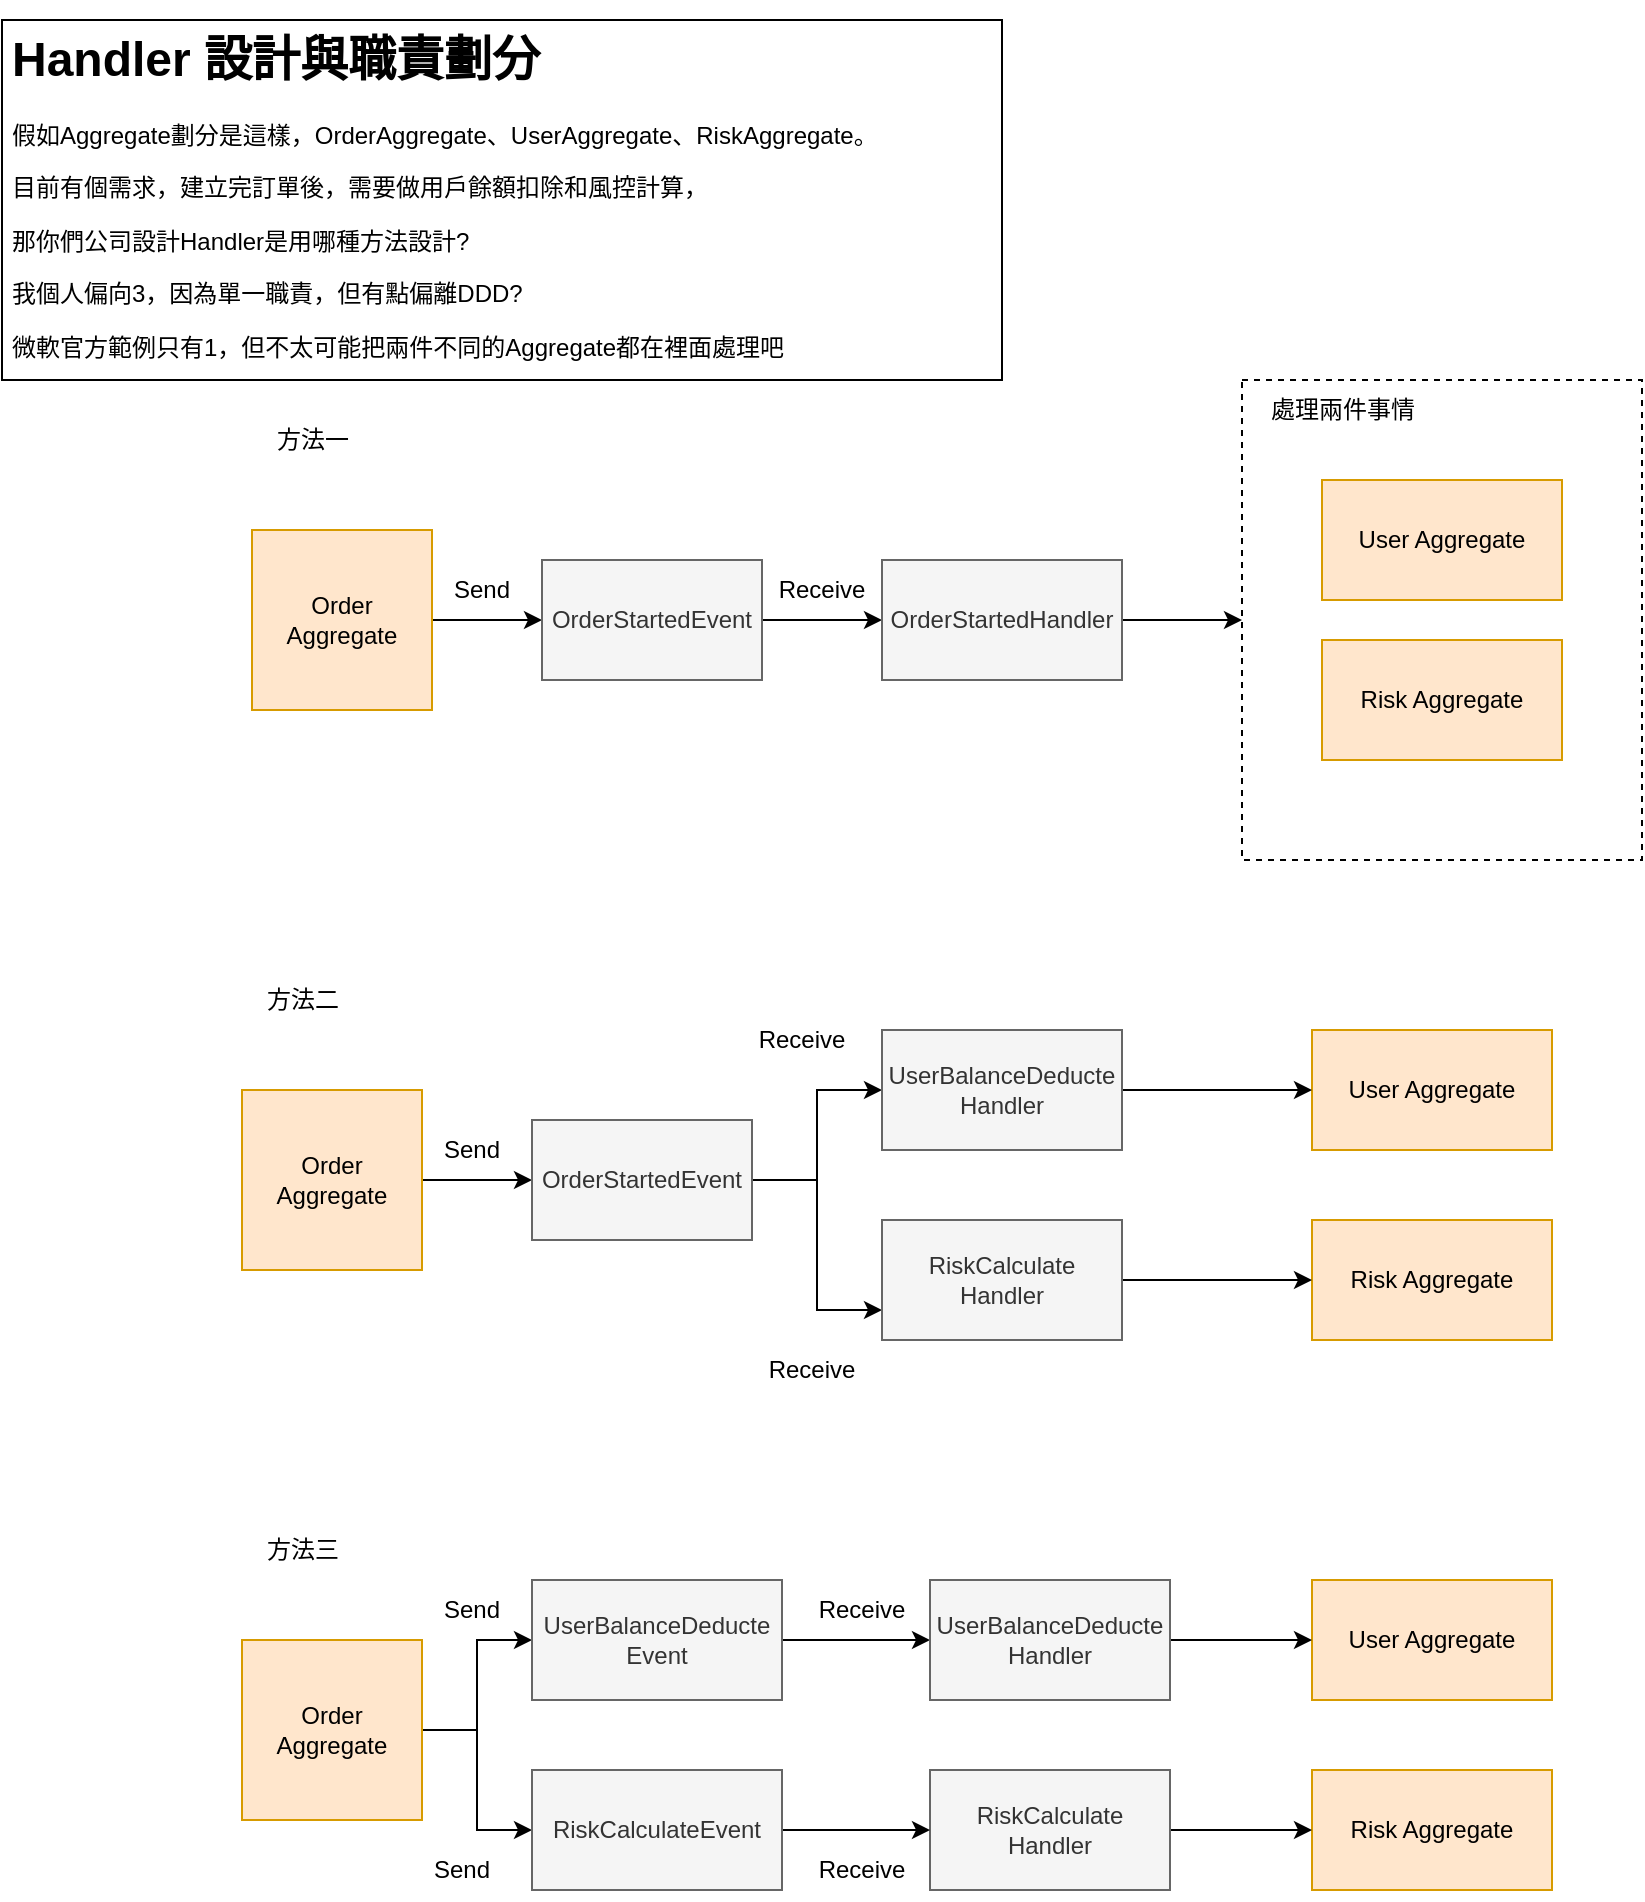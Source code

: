 <mxfile version="13.9.9" type="device"><diagram name="第 1 页" id="CKxSk9Hp3TsyOdNp74ES"><mxGraphModel dx="2489" dy="822" grid="1" gridSize="10" guides="1" tooltips="1" connect="1" arrows="1" fold="1" page="1" pageScale="1" pageWidth="827" pageHeight="1169" math="0" shadow="0"><root><mxCell id="0"/><mxCell id="1" parent="0"/><mxCell id="Y9l-qOnO6WNeUrKv0hrs-9" value="" style="rounded=0;whiteSpace=wrap;html=1;strokeColor=default;dashed=1;fillColor=none;" parent="1" vertex="1"><mxGeometry x="570" y="195" width="200" height="240" as="geometry"/></mxCell><mxCell id="Y9l-qOnO6WNeUrKv0hrs-7" value="" style="edgeStyle=orthogonalEdgeStyle;rounded=0;orthogonalLoop=1;jettySize=auto;html=1;" parent="1" source="Y9l-qOnO6WNeUrKv0hrs-1" target="Y9l-qOnO6WNeUrKv0hrs-3" edge="1"><mxGeometry relative="1" as="geometry"/></mxCell><mxCell id="Y9l-qOnO6WNeUrKv0hrs-1" value="Order&lt;br&gt;Aggregate" style="rounded=0;whiteSpace=wrap;html=1;fillColor=#ffe6cc;strokeColor=#d79b00;" parent="1" vertex="1"><mxGeometry x="75" y="270" width="90" height="90" as="geometry"/></mxCell><mxCell id="Y9l-qOnO6WNeUrKv0hrs-2" value="方法一" style="text;html=1;align=center;verticalAlign=middle;resizable=0;points=[];autosize=1;strokeColor=none;fillColor=none;" parent="1" vertex="1"><mxGeometry x="75" y="210" width="60" height="30" as="geometry"/></mxCell><mxCell id="Y9l-qOnO6WNeUrKv0hrs-8" value="" style="edgeStyle=orthogonalEdgeStyle;rounded=0;orthogonalLoop=1;jettySize=auto;html=1;" parent="1" source="Y9l-qOnO6WNeUrKv0hrs-3" target="Y9l-qOnO6WNeUrKv0hrs-4" edge="1"><mxGeometry relative="1" as="geometry"/></mxCell><mxCell id="Y9l-qOnO6WNeUrKv0hrs-3" value="OrderStartedEvent" style="rounded=0;whiteSpace=wrap;html=1;fillColor=#f5f5f5;fontColor=#333333;strokeColor=#666666;" parent="1" vertex="1"><mxGeometry x="220" y="285" width="110" height="60" as="geometry"/></mxCell><mxCell id="Y9l-qOnO6WNeUrKv0hrs-10" value="" style="edgeStyle=orthogonalEdgeStyle;rounded=0;orthogonalLoop=1;jettySize=auto;html=1;" parent="1" source="Y9l-qOnO6WNeUrKv0hrs-4" target="Y9l-qOnO6WNeUrKv0hrs-9" edge="1"><mxGeometry relative="1" as="geometry"/></mxCell><mxCell id="Y9l-qOnO6WNeUrKv0hrs-4" value="OrderStartedHandler" style="rounded=0;whiteSpace=wrap;html=1;fillColor=#f5f5f5;fontColor=#333333;strokeColor=#666666;" parent="1" vertex="1"><mxGeometry x="390" y="285" width="120" height="60" as="geometry"/></mxCell><mxCell id="Y9l-qOnO6WNeUrKv0hrs-5" value="User Aggregate" style="rounded=0;whiteSpace=wrap;html=1;fillColor=#ffe6cc;strokeColor=#d79b00;" parent="1" vertex="1"><mxGeometry x="610" y="245" width="120" height="60" as="geometry"/></mxCell><mxCell id="Y9l-qOnO6WNeUrKv0hrs-6" value="Risk Aggregate" style="rounded=0;whiteSpace=wrap;html=1;fillColor=#ffe6cc;strokeColor=#d79b00;" parent="1" vertex="1"><mxGeometry x="610" y="325" width="120" height="60" as="geometry"/></mxCell><mxCell id="Y9l-qOnO6WNeUrKv0hrs-11" value="處理兩件事情" style="text;html=1;align=center;verticalAlign=middle;resizable=0;points=[];autosize=1;strokeColor=none;fillColor=none;" parent="1" vertex="1"><mxGeometry x="570" y="195" width="100" height="30" as="geometry"/></mxCell><mxCell id="Y9l-qOnO6WNeUrKv0hrs-23" value="Send" style="text;html=1;strokeColor=none;fillColor=none;align=center;verticalAlign=middle;whiteSpace=wrap;rounded=0;" parent="1" vertex="1"><mxGeometry x="160" y="285" width="60" height="30" as="geometry"/></mxCell><mxCell id="Y9l-qOnO6WNeUrKv0hrs-24" value="Receive" style="text;html=1;strokeColor=none;fillColor=none;align=center;verticalAlign=middle;whiteSpace=wrap;rounded=0;" parent="1" vertex="1"><mxGeometry x="330" y="285" width="60" height="30" as="geometry"/></mxCell><mxCell id="Y9l-qOnO6WNeUrKv0hrs-26" value="" style="edgeStyle=orthogonalEdgeStyle;rounded=0;orthogonalLoop=1;jettySize=auto;html=1;" parent="1" source="Y9l-qOnO6WNeUrKv0hrs-27" target="Y9l-qOnO6WNeUrKv0hrs-30" edge="1"><mxGeometry relative="1" as="geometry"/></mxCell><mxCell id="Y9l-qOnO6WNeUrKv0hrs-27" value="Order&lt;br&gt;Aggregate" style="rounded=0;whiteSpace=wrap;html=1;fillColor=#ffe6cc;strokeColor=#d79b00;" parent="1" vertex="1"><mxGeometry x="70" y="550" width="90" height="90" as="geometry"/></mxCell><mxCell id="Y9l-qOnO6WNeUrKv0hrs-28" value="方法二" style="text;html=1;align=center;verticalAlign=middle;resizable=0;points=[];autosize=1;strokeColor=none;fillColor=none;" parent="1" vertex="1"><mxGeometry x="70" y="490" width="60" height="30" as="geometry"/></mxCell><mxCell id="Y9l-qOnO6WNeUrKv0hrs-43" style="edgeStyle=orthogonalEdgeStyle;rounded=0;orthogonalLoop=1;jettySize=auto;html=1;entryX=0;entryY=0.5;entryDx=0;entryDy=0;" parent="1" source="Y9l-qOnO6WNeUrKv0hrs-30" target="Y9l-qOnO6WNeUrKv0hrs-39" edge="1"><mxGeometry relative="1" as="geometry"/></mxCell><mxCell id="Y9l-qOnO6WNeUrKv0hrs-44" style="edgeStyle=orthogonalEdgeStyle;rounded=0;orthogonalLoop=1;jettySize=auto;html=1;entryX=0;entryY=0.75;entryDx=0;entryDy=0;" parent="1" source="Y9l-qOnO6WNeUrKv0hrs-30" target="Y9l-qOnO6WNeUrKv0hrs-40" edge="1"><mxGeometry relative="1" as="geometry"/></mxCell><mxCell id="Y9l-qOnO6WNeUrKv0hrs-30" value="OrderStartedEvent" style="rounded=0;whiteSpace=wrap;html=1;fillColor=#f5f5f5;fontColor=#333333;strokeColor=#666666;" parent="1" vertex="1"><mxGeometry x="215" y="565" width="110" height="60" as="geometry"/></mxCell><mxCell id="Y9l-qOnO6WNeUrKv0hrs-33" value="User Aggregate" style="rounded=0;whiteSpace=wrap;html=1;fillColor=#ffe6cc;strokeColor=#d79b00;" parent="1" vertex="1"><mxGeometry x="605" y="520" width="120" height="60" as="geometry"/></mxCell><mxCell id="Y9l-qOnO6WNeUrKv0hrs-34" value="Risk Aggregate" style="rounded=0;whiteSpace=wrap;html=1;fillColor=#ffe6cc;strokeColor=#d79b00;" parent="1" vertex="1"><mxGeometry x="605" y="615" width="120" height="60" as="geometry"/></mxCell><mxCell id="Y9l-qOnO6WNeUrKv0hrs-37" value="Send" style="text;html=1;strokeColor=none;fillColor=none;align=center;verticalAlign=middle;whiteSpace=wrap;rounded=0;" parent="1" vertex="1"><mxGeometry x="155" y="565" width="60" height="30" as="geometry"/></mxCell><mxCell id="Y9l-qOnO6WNeUrKv0hrs-41" value="" style="edgeStyle=orthogonalEdgeStyle;rounded=0;orthogonalLoop=1;jettySize=auto;html=1;" parent="1" source="Y9l-qOnO6WNeUrKv0hrs-39" target="Y9l-qOnO6WNeUrKv0hrs-33" edge="1"><mxGeometry relative="1" as="geometry"/></mxCell><mxCell id="Y9l-qOnO6WNeUrKv0hrs-39" value="UserBalanceDeducte&lt;br&gt;Handler" style="rounded=0;whiteSpace=wrap;html=1;fillColor=#f5f5f5;fontColor=#333333;strokeColor=#666666;" parent="1" vertex="1"><mxGeometry x="390" y="520" width="120" height="60" as="geometry"/></mxCell><mxCell id="Y9l-qOnO6WNeUrKv0hrs-42" value="" style="edgeStyle=orthogonalEdgeStyle;rounded=0;orthogonalLoop=1;jettySize=auto;html=1;" parent="1" source="Y9l-qOnO6WNeUrKv0hrs-40" target="Y9l-qOnO6WNeUrKv0hrs-34" edge="1"><mxGeometry relative="1" as="geometry"/></mxCell><mxCell id="Y9l-qOnO6WNeUrKv0hrs-40" value="RiskCalculate&lt;br&gt;Handler" style="rounded=0;whiteSpace=wrap;html=1;fillColor=#f5f5f5;fontColor=#333333;strokeColor=#666666;" parent="1" vertex="1"><mxGeometry x="390" y="615" width="120" height="60" as="geometry"/></mxCell><mxCell id="Y9l-qOnO6WNeUrKv0hrs-45" value="Receive" style="text;html=1;strokeColor=none;fillColor=none;align=center;verticalAlign=middle;whiteSpace=wrap;rounded=0;" parent="1" vertex="1"><mxGeometry x="320" y="510" width="60" height="30" as="geometry"/></mxCell><mxCell id="Y9l-qOnO6WNeUrKv0hrs-46" value="Receive" style="text;html=1;strokeColor=none;fillColor=none;align=center;verticalAlign=middle;whiteSpace=wrap;rounded=0;" parent="1" vertex="1"><mxGeometry x="325" y="675" width="60" height="30" as="geometry"/></mxCell><mxCell id="Y9l-qOnO6WNeUrKv0hrs-47" value="" style="edgeStyle=orthogonalEdgeStyle;rounded=0;orthogonalLoop=1;jettySize=auto;html=1;entryX=0;entryY=0.5;entryDx=0;entryDy=0;" parent="1" source="Y9l-qOnO6WNeUrKv0hrs-48" target="Y9l-qOnO6WNeUrKv0hrs-62" edge="1"><mxGeometry relative="1" as="geometry"/></mxCell><mxCell id="Y9l-qOnO6WNeUrKv0hrs-63" style="edgeStyle=orthogonalEdgeStyle;rounded=0;orthogonalLoop=1;jettySize=auto;html=1;entryX=0;entryY=0.5;entryDx=0;entryDy=0;" parent="1" source="Y9l-qOnO6WNeUrKv0hrs-48" target="Y9l-qOnO6WNeUrKv0hrs-52" edge="1"><mxGeometry relative="1" as="geometry"/></mxCell><mxCell id="Y9l-qOnO6WNeUrKv0hrs-48" value="Order&lt;br&gt;Aggregate" style="rounded=0;whiteSpace=wrap;html=1;fillColor=#ffe6cc;strokeColor=#d79b00;" parent="1" vertex="1"><mxGeometry x="70" y="825" width="90" height="90" as="geometry"/></mxCell><mxCell id="Y9l-qOnO6WNeUrKv0hrs-49" value="方法三" style="text;html=1;align=center;verticalAlign=middle;resizable=0;points=[];autosize=1;strokeColor=none;fillColor=none;" parent="1" vertex="1"><mxGeometry x="70" y="765" width="60" height="30" as="geometry"/></mxCell><mxCell id="Y9l-qOnO6WNeUrKv0hrs-65" value="" style="edgeStyle=orthogonalEdgeStyle;rounded=0;orthogonalLoop=1;jettySize=auto;html=1;" parent="1" source="Y9l-qOnO6WNeUrKv0hrs-52" target="Y9l-qOnO6WNeUrKv0hrs-57" edge="1"><mxGeometry relative="1" as="geometry"/></mxCell><mxCell id="Y9l-qOnO6WNeUrKv0hrs-52" value="UserBalanceDeducte&lt;br&gt;Event" style="rounded=0;whiteSpace=wrap;html=1;fillColor=#f5f5f5;fontColor=#333333;strokeColor=#666666;" parent="1" vertex="1"><mxGeometry x="215" y="795" width="125" height="60" as="geometry"/></mxCell><mxCell id="Y9l-qOnO6WNeUrKv0hrs-53" value="User Aggregate" style="rounded=0;whiteSpace=wrap;html=1;fillColor=#ffe6cc;strokeColor=#d79b00;" parent="1" vertex="1"><mxGeometry x="605" y="795" width="120" height="60" as="geometry"/></mxCell><mxCell id="Y9l-qOnO6WNeUrKv0hrs-54" value="Risk Aggregate" style="rounded=0;whiteSpace=wrap;html=1;fillColor=#ffe6cc;strokeColor=#d79b00;" parent="1" vertex="1"><mxGeometry x="605" y="890" width="120" height="60" as="geometry"/></mxCell><mxCell id="Y9l-qOnO6WNeUrKv0hrs-55" value="Send" style="text;html=1;strokeColor=none;fillColor=none;align=center;verticalAlign=middle;whiteSpace=wrap;rounded=0;" parent="1" vertex="1"><mxGeometry x="155" y="795" width="60" height="30" as="geometry"/></mxCell><mxCell id="Y9l-qOnO6WNeUrKv0hrs-56" value="" style="edgeStyle=orthogonalEdgeStyle;rounded=0;orthogonalLoop=1;jettySize=auto;html=1;" parent="1" source="Y9l-qOnO6WNeUrKv0hrs-57" target="Y9l-qOnO6WNeUrKv0hrs-53" edge="1"><mxGeometry relative="1" as="geometry"/></mxCell><mxCell id="Y9l-qOnO6WNeUrKv0hrs-57" value="UserBalanceDeducte&lt;br&gt;Handler" style="rounded=0;whiteSpace=wrap;html=1;fillColor=#f5f5f5;fontColor=#333333;strokeColor=#666666;" parent="1" vertex="1"><mxGeometry x="414" y="795" width="120" height="60" as="geometry"/></mxCell><mxCell id="Y9l-qOnO6WNeUrKv0hrs-58" value="" style="edgeStyle=orthogonalEdgeStyle;rounded=0;orthogonalLoop=1;jettySize=auto;html=1;" parent="1" source="Y9l-qOnO6WNeUrKv0hrs-59" target="Y9l-qOnO6WNeUrKv0hrs-54" edge="1"><mxGeometry relative="1" as="geometry"/></mxCell><mxCell id="Y9l-qOnO6WNeUrKv0hrs-59" value="RiskCalculate&lt;br&gt;Handler" style="rounded=0;whiteSpace=wrap;html=1;fillColor=#f5f5f5;fontColor=#333333;strokeColor=#666666;" parent="1" vertex="1"><mxGeometry x="414" y="890" width="120" height="60" as="geometry"/></mxCell><mxCell id="Y9l-qOnO6WNeUrKv0hrs-60" value="Receive" style="text;html=1;strokeColor=none;fillColor=none;align=center;verticalAlign=middle;whiteSpace=wrap;rounded=0;" parent="1" vertex="1"><mxGeometry x="350" y="795" width="60" height="30" as="geometry"/></mxCell><mxCell id="Y9l-qOnO6WNeUrKv0hrs-61" value="Receive" style="text;html=1;strokeColor=none;fillColor=none;align=center;verticalAlign=middle;whiteSpace=wrap;rounded=0;" parent="1" vertex="1"><mxGeometry x="350" y="925" width="60" height="30" as="geometry"/></mxCell><mxCell id="Y9l-qOnO6WNeUrKv0hrs-67" style="edgeStyle=orthogonalEdgeStyle;rounded=0;orthogonalLoop=1;jettySize=auto;html=1;exitX=1;exitY=0.5;exitDx=0;exitDy=0;entryX=0;entryY=0.5;entryDx=0;entryDy=0;" parent="1" source="Y9l-qOnO6WNeUrKv0hrs-62" target="Y9l-qOnO6WNeUrKv0hrs-59" edge="1"><mxGeometry relative="1" as="geometry"/></mxCell><mxCell id="Y9l-qOnO6WNeUrKv0hrs-62" value="RiskCalculateEvent" style="rounded=0;whiteSpace=wrap;html=1;fillColor=#f5f5f5;fontColor=#333333;strokeColor=#666666;" parent="1" vertex="1"><mxGeometry x="215" y="890" width="125" height="60" as="geometry"/></mxCell><mxCell id="Y9l-qOnO6WNeUrKv0hrs-64" value="Send" style="text;html=1;strokeColor=none;fillColor=none;align=center;verticalAlign=middle;whiteSpace=wrap;rounded=0;" parent="1" vertex="1"><mxGeometry x="150" y="925" width="60" height="30" as="geometry"/></mxCell><mxCell id="Y9l-qOnO6WNeUrKv0hrs-69" value="&lt;h1&gt;Handler 設計與職責劃分&lt;br&gt;&lt;/h1&gt;&lt;p&gt;假如Aggregate劃分是這樣，OrderAggregate、UserAggregate、RiskAggregate。&lt;/p&gt;&lt;p&gt;目前有個需求，建立完訂單後，需要做用戶餘額扣除和風控計算，&lt;/p&gt;&lt;p&gt;那你們公司設計Handler是用哪種方法設計?&lt;/p&gt;&lt;p&gt;我個人偏向3，因為單一職責，但有點偏離DDD?&lt;/p&gt;&lt;p&gt;微軟官方範例只有1，但不太可能把兩件不同的Aggregate都在裡面處理吧&lt;/p&gt;" style="text;html=1;spacing=5;spacingTop=-20;whiteSpace=wrap;overflow=hidden;rounded=0;fillColor=#FFFFFF;strokeWidth=1;strokeColor=#000000;" parent="1" vertex="1"><mxGeometry x="-50" y="15" width="500" height="180" as="geometry"/></mxCell></root></mxGraphModel></diagram></mxfile>